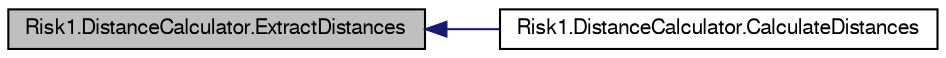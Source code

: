 digraph G
{
  bgcolor="transparent";
  edge [fontname="FreeSans",fontsize="10",labelfontname="FreeSans",labelfontsize="10"];
  node [fontname="FreeSans",fontsize="10",shape=record];
  rankdir="LR";
  Node1 [label="Risk1.DistanceCalculator.ExtractDistances",height=0.2,width=0.4,color="black", fillcolor="grey75", style="filled" fontcolor="black"];
  Node1 -> Node2 [dir="back",color="midnightblue",fontsize="10",style="solid",fontname="FreeSans"];
  Node2 [label="Risk1.DistanceCalculator.CalculateDistances",height=0.2,width=0.4,color="black",URL="$classRisk1_1_1DistanceCalculator.html#aae864aa0c7d7f77765a33237828f7c6d"];
}
